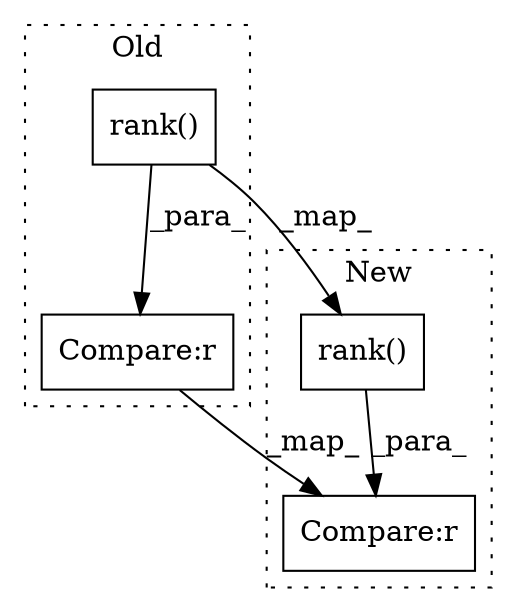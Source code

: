 digraph G {
subgraph cluster0 {
1 [label="rank()" a="75" s="5920" l="10" shape="box"];
4 [label="Compare:r" a="40" s="5920" l="15" shape="box"];
label = "Old";
style="dotted";
}
subgraph cluster1 {
2 [label="rank()" a="75" s="5949" l="10" shape="box"];
3 [label="Compare:r" a="40" s="5949" l="15" shape="box"];
label = "New";
style="dotted";
}
1 -> 2 [label="_map_"];
1 -> 4 [label="_para_"];
2 -> 3 [label="_para_"];
4 -> 3 [label="_map_"];
}